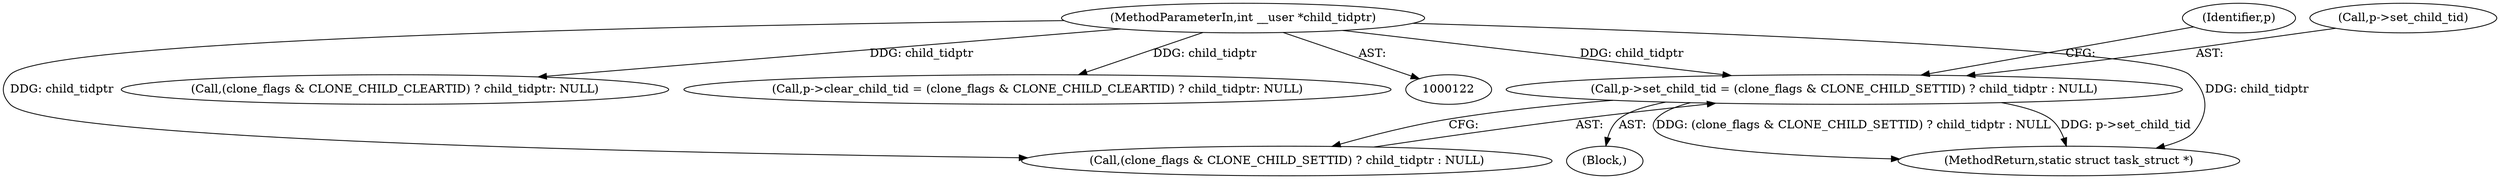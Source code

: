 digraph "0_linux_b69f2292063d2caf37ca9aec7d63ded203701bf3_1@pointer" {
"1000707" [label="(Call,p->set_child_tid = (clone_flags & CLONE_CHILD_SETTID) ? child_tidptr : NULL)"];
"1000127" [label="(MethodParameterIn,int __user *child_tidptr)"];
"1000130" [label="(Block,)"];
"1000711" [label="(Call,(clone_flags & CLONE_CHILD_SETTID) ? child_tidptr : NULL)"];
"1000719" [label="(Identifier,p)"];
"1001151" [label="(MethodReturn,static struct task_struct *)"];
"1000721" [label="(Call,(clone_flags & CLONE_CHILD_CLEARTID) ? child_tidptr: NULL)"];
"1000707" [label="(Call,p->set_child_tid = (clone_flags & CLONE_CHILD_SETTID) ? child_tidptr : NULL)"];
"1000717" [label="(Call,p->clear_child_tid = (clone_flags & CLONE_CHILD_CLEARTID) ? child_tidptr: NULL)"];
"1000127" [label="(MethodParameterIn,int __user *child_tidptr)"];
"1000708" [label="(Call,p->set_child_tid)"];
"1000707" -> "1000130"  [label="AST: "];
"1000707" -> "1000711"  [label="CFG: "];
"1000708" -> "1000707"  [label="AST: "];
"1000711" -> "1000707"  [label="AST: "];
"1000719" -> "1000707"  [label="CFG: "];
"1000707" -> "1001151"  [label="DDG: (clone_flags & CLONE_CHILD_SETTID) ? child_tidptr : NULL"];
"1000707" -> "1001151"  [label="DDG: p->set_child_tid"];
"1000127" -> "1000707"  [label="DDG: child_tidptr"];
"1000127" -> "1000122"  [label="AST: "];
"1000127" -> "1001151"  [label="DDG: child_tidptr"];
"1000127" -> "1000711"  [label="DDG: child_tidptr"];
"1000127" -> "1000717"  [label="DDG: child_tidptr"];
"1000127" -> "1000721"  [label="DDG: child_tidptr"];
}

